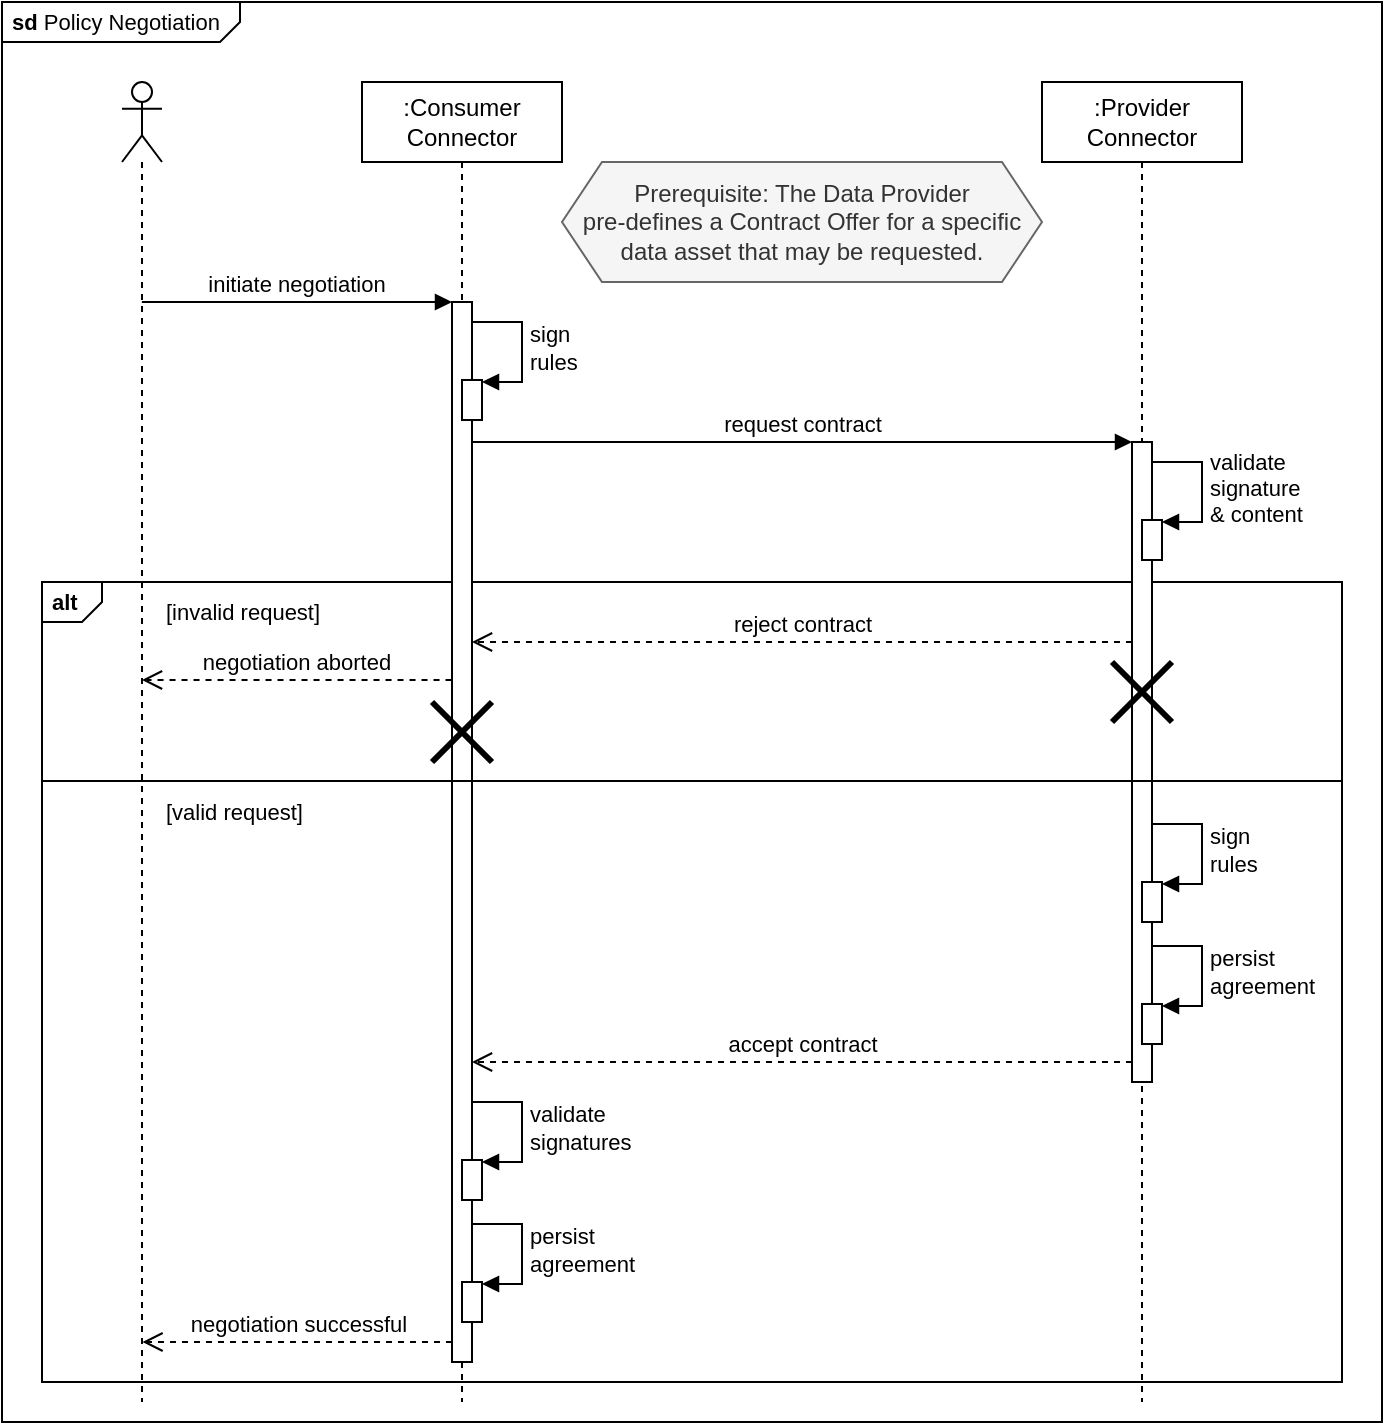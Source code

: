 <mxfile version="16.4.0" type="device"><diagram id="tE_fqfM_la-XXKDRrsFT" name="Page-1"><mxGraphModel dx="1102" dy="865" grid="1" gridSize="10" guides="1" tooltips="1" connect="1" arrows="1" fold="1" page="1" pageScale="1" pageWidth="827" pageHeight="1169" math="0" shadow="0"><root><mxCell id="0"/><mxCell id="1" parent="0"/><mxCell id="YNL5BcN-_HgcnTqoEjPw-4" value="&lt;p style=&quot;margin: 0px ; margin-top: 4px ; margin-left: 5px ; text-align: left&quot;&gt;&lt;b&gt;sd&lt;/b&gt;  Policy Negotiation&lt;/p&gt;" style="html=1;shape=mxgraph.sysml.package;overflow=fill;labelX=119.69;align=left;spacingLeft=5;verticalAlign=top;spacingTop=-3;fontSize=11;fillColor=none;" parent="1" vertex="1"><mxGeometry y="40" width="690" height="710" as="geometry"/></mxCell><mxCell id="2CtGqb5mIchs0aXOwe0z-20" value="&lt;p style=&quot;margin: 4px 0px 0px 5px ; text-align: left ; font-size: 11px&quot;&gt;&lt;b&gt;alt&amp;nbsp;&lt;/b&gt;&lt;/p&gt;" style="html=1;shape=mxgraph.sysml.package;overflow=fill;labelX=30.42;align=left;spacingLeft=5;verticalAlign=top;spacingTop=-3;gradientColor=none;fillColor=none;fontSize=11;" parent="1" vertex="1"><mxGeometry x="20" y="330" width="650" height="400" as="geometry"/></mxCell><mxCell id="2CtGqb5mIchs0aXOwe0z-1" value="" style="shape=umlLifeline;participant=umlActor;perimeter=lifelinePerimeter;whiteSpace=wrap;html=1;container=1;collapsible=0;recursiveResize=0;verticalAlign=top;spacingTop=36;outlineConnect=0;" parent="1" vertex="1"><mxGeometry x="60" y="80" width="20" height="660" as="geometry"/></mxCell><mxCell id="2CtGqb5mIchs0aXOwe0z-3" value=":Consumer&lt;br&gt;Connector" style="shape=umlLifeline;perimeter=lifelinePerimeter;whiteSpace=wrap;html=1;container=1;collapsible=0;recursiveResize=0;outlineConnect=0;" parent="1" vertex="1"><mxGeometry x="180" y="80" width="100" height="660" as="geometry"/></mxCell><mxCell id="2CtGqb5mIchs0aXOwe0z-12" value="" style="html=1;points=[];perimeter=orthogonalPerimeter;" parent="2CtGqb5mIchs0aXOwe0z-3" vertex="1"><mxGeometry x="45" y="110" width="10" height="530" as="geometry"/></mxCell><mxCell id="k6yisNc5gz9uxQoMy3nS-1" value="" style="html=1;points=[];perimeter=orthogonalPerimeter;fontSize=11;fillColor=#FFFFFF;gradientColor=none;" parent="2CtGqb5mIchs0aXOwe0z-3" vertex="1"><mxGeometry x="50" y="149" width="10" height="20" as="geometry"/></mxCell><mxCell id="k6yisNc5gz9uxQoMy3nS-2" value="sign&lt;br&gt;rules" style="edgeStyle=orthogonalEdgeStyle;html=1;align=left;spacingLeft=2;endArrow=block;rounded=0;entryX=1;entryY=0;fontSize=11;" parent="2CtGqb5mIchs0aXOwe0z-3" edge="1"><mxGeometry relative="1" as="geometry"><mxPoint x="55" y="120" as="sourcePoint"/><Array as="points"><mxPoint x="80" y="120"/></Array><mxPoint x="60" y="150" as="targetPoint"/></mxGeometry></mxCell><mxCell id="k6yisNc5gz9uxQoMy3nS-7" value="" style="html=1;points=[];perimeter=orthogonalPerimeter;fontSize=11;fillColor=#FFFFFF;gradientColor=none;" parent="2CtGqb5mIchs0aXOwe0z-3" vertex="1"><mxGeometry x="50" y="539" width="10" height="20" as="geometry"/></mxCell><mxCell id="k6yisNc5gz9uxQoMy3nS-8" value="validate&lt;br&gt;signatures" style="edgeStyle=orthogonalEdgeStyle;html=1;align=left;spacingLeft=2;endArrow=block;rounded=0;entryX=1;entryY=0;fontSize=11;" parent="2CtGqb5mIchs0aXOwe0z-3" edge="1"><mxGeometry relative="1" as="geometry"><mxPoint x="55" y="510" as="sourcePoint"/><Array as="points"><mxPoint x="80" y="510"/></Array><mxPoint x="60" y="540" as="targetPoint"/></mxGeometry></mxCell><mxCell id="k6yisNc5gz9uxQoMy3nS-9" value="" style="html=1;points=[];perimeter=orthogonalPerimeter;fontSize=11;fillColor=#FFFFFF;gradientColor=none;" parent="2CtGqb5mIchs0aXOwe0z-3" vertex="1"><mxGeometry x="50" y="600" width="10" height="20" as="geometry"/></mxCell><mxCell id="k6yisNc5gz9uxQoMy3nS-10" value="persist&lt;br&gt;agreement" style="edgeStyle=orthogonalEdgeStyle;html=1;align=left;spacingLeft=2;endArrow=block;rounded=0;entryX=1;entryY=0;fontSize=11;" parent="2CtGqb5mIchs0aXOwe0z-3" edge="1"><mxGeometry relative="1" as="geometry"><mxPoint x="55" y="571" as="sourcePoint"/><Array as="points"><mxPoint x="80" y="571"/></Array><mxPoint x="60" y="601" as="targetPoint"/></mxGeometry></mxCell><mxCell id="2CtGqb5mIchs0aXOwe0z-14" value="negotiation successful" style="html=1;verticalAlign=bottom;endArrow=open;dashed=1;endSize=8;rounded=0;exitX=-0.031;exitY=0.975;exitDx=0;exitDy=0;exitPerimeter=0;" parent="2CtGqb5mIchs0aXOwe0z-3" edge="1"><mxGeometry relative="1" as="geometry"><mxPoint x="-109.761" y="630" as="targetPoint"/><mxPoint x="45.0" y="630" as="sourcePoint"/></mxGeometry></mxCell><mxCell id="2CtGqb5mIchs0aXOwe0z-4" value=":Provider&lt;br&gt;Connector" style="shape=umlLifeline;perimeter=lifelinePerimeter;whiteSpace=wrap;html=1;container=1;collapsible=0;recursiveResize=0;outlineConnect=0;" parent="1" vertex="1"><mxGeometry x="520" y="80" width="100" height="660" as="geometry"/></mxCell><mxCell id="2CtGqb5mIchs0aXOwe0z-15" value="" style="html=1;points=[];perimeter=orthogonalPerimeter;" parent="2CtGqb5mIchs0aXOwe0z-4" vertex="1"><mxGeometry x="45" y="180" width="10" height="320" as="geometry"/></mxCell><mxCell id="YNL5BcN-_HgcnTqoEjPw-17" value="" style="html=1;points=[];perimeter=orthogonalPerimeter;fontSize=11;fillColor=#FFFFFF;gradientColor=none;" parent="2CtGqb5mIchs0aXOwe0z-4" vertex="1"><mxGeometry x="50" y="400" width="10" height="20" as="geometry"/></mxCell><mxCell id="YNL5BcN-_HgcnTqoEjPw-18" value="sign&lt;br&gt;rules" style="edgeStyle=orthogonalEdgeStyle;html=1;align=left;spacingLeft=2;endArrow=block;rounded=0;entryX=1;entryY=0;fontSize=11;" parent="2CtGqb5mIchs0aXOwe0z-4" edge="1"><mxGeometry relative="1" as="geometry"><mxPoint x="55" y="371" as="sourcePoint"/><Array as="points"><mxPoint x="80" y="371"/></Array><mxPoint x="60" y="401" as="targetPoint"/></mxGeometry></mxCell><mxCell id="k6yisNc5gz9uxQoMy3nS-3" value="" style="html=1;points=[];perimeter=orthogonalPerimeter;fontSize=11;fillColor=#FFFFFF;gradientColor=none;" parent="2CtGqb5mIchs0aXOwe0z-4" vertex="1"><mxGeometry x="50" y="219" width="10" height="20" as="geometry"/></mxCell><mxCell id="k6yisNc5gz9uxQoMy3nS-4" value="validate&lt;br&gt;signature&lt;br&gt;&amp;amp; content" style="edgeStyle=orthogonalEdgeStyle;html=1;align=left;spacingLeft=2;endArrow=block;rounded=0;entryX=1;entryY=0;fontSize=11;" parent="2CtGqb5mIchs0aXOwe0z-4" edge="1"><mxGeometry relative="1" as="geometry"><mxPoint x="55" y="190" as="sourcePoint"/><Array as="points"><mxPoint x="80" y="190"/></Array><mxPoint x="60" y="220" as="targetPoint"/></mxGeometry></mxCell><mxCell id="k6yisNc5gz9uxQoMy3nS-5" value="" style="html=1;points=[];perimeter=orthogonalPerimeter;fontSize=11;fillColor=#FFFFFF;gradientColor=none;" parent="2CtGqb5mIchs0aXOwe0z-4" vertex="1"><mxGeometry x="50" y="461" width="10" height="20" as="geometry"/></mxCell><mxCell id="k6yisNc5gz9uxQoMy3nS-6" value="persist&lt;br&gt;agreement" style="edgeStyle=orthogonalEdgeStyle;html=1;align=left;spacingLeft=2;endArrow=block;rounded=0;entryX=1;entryY=0;fontSize=11;" parent="2CtGqb5mIchs0aXOwe0z-4" edge="1"><mxGeometry relative="1" as="geometry"><mxPoint x="55" y="432" as="sourcePoint"/><Array as="points"><mxPoint x="80" y="432"/></Array><mxPoint x="60" y="462" as="targetPoint"/></mxGeometry></mxCell><mxCell id="2CtGqb5mIchs0aXOwe0z-5" value="Prerequisite: The Data Provider &lt;br&gt;pre-defines a Contract Offer for a specific data asset that may be requested." style="shape=hexagon;perimeter=hexagonPerimeter2;whiteSpace=wrap;html=1;fixedSize=1;fillColor=#f5f5f5;fontColor=#333333;strokeColor=#666666;" parent="1" vertex="1"><mxGeometry x="280" y="120" width="240" height="60" as="geometry"/></mxCell><mxCell id="2CtGqb5mIchs0aXOwe0z-13" value="initiate negotiation" style="html=1;verticalAlign=bottom;endArrow=block;entryX=0;entryY=0;rounded=0;" parent="1" target="2CtGqb5mIchs0aXOwe0z-12" edge="1"><mxGeometry relative="1" as="geometry"><mxPoint x="69.929" y="190.0" as="sourcePoint"/></mxGeometry></mxCell><mxCell id="2CtGqb5mIchs0aXOwe0z-16" value="request contract" style="html=1;verticalAlign=bottom;endArrow=block;entryX=0;entryY=0;rounded=0;" parent="1" target="2CtGqb5mIchs0aXOwe0z-15" edge="1"><mxGeometry relative="1" as="geometry"><mxPoint x="235" y="260.0" as="sourcePoint"/></mxGeometry></mxCell><mxCell id="2CtGqb5mIchs0aXOwe0z-21" value="" style="endArrow=none;html=1;rounded=0;exitX=0;exitY=0.25;exitDx=0;exitDy=0;exitPerimeter=0;strokeWidth=1;entryX=1;entryY=0.25;entryDx=0;entryDy=0;entryPerimeter=0;" parent="1" edge="1"><mxGeometry width="50" height="50" relative="1" as="geometry"><mxPoint x="20" y="429.5" as="sourcePoint"/><mxPoint x="670" y="429.5" as="targetPoint"/></mxGeometry></mxCell><mxCell id="2CtGqb5mIchs0aXOwe0z-17" value="accept contract" style="html=1;verticalAlign=bottom;endArrow=open;dashed=1;endSize=8;exitX=0;exitY=0.95;rounded=0;" parent="1" edge="1"><mxGeometry relative="1" as="geometry"><mxPoint x="235" y="570.0" as="targetPoint"/><mxPoint x="565" y="570.0" as="sourcePoint"/></mxGeometry></mxCell><mxCell id="2CtGqb5mIchs0aXOwe0z-29" value="reject contract" style="html=1;verticalAlign=bottom;endArrow=open;dashed=1;endSize=8;rounded=0;fontSize=11;" parent="1" edge="1"><mxGeometry relative="1" as="geometry"><mxPoint x="565" y="360" as="sourcePoint"/><mxPoint x="235" y="360" as="targetPoint"/></mxGeometry></mxCell><mxCell id="2CtGqb5mIchs0aXOwe0z-30" value="" style="shape=umlDestroy;whiteSpace=wrap;html=1;strokeWidth=3;fontSize=11;fillColor=#FFFFFF;gradientColor=none;" parent="1" vertex="1"><mxGeometry x="555" y="370" width="30" height="30" as="geometry"/></mxCell><mxCell id="2CtGqb5mIchs0aXOwe0z-52" value="negotiation aborted" style="html=1;verticalAlign=bottom;endArrow=open;dashed=1;endSize=8;rounded=0;exitX=-0.031;exitY=0.975;exitDx=0;exitDy=0;exitPerimeter=0;" parent="1" edge="1"><mxGeometry relative="1" as="geometry"><mxPoint x="69.999" y="379.0" as="targetPoint"/><mxPoint x="224.76" y="379.0" as="sourcePoint"/></mxGeometry></mxCell><mxCell id="TY9Rv4WNxXMfEE6xXLbi-1" value="&lt;font style=&quot;font-size: 11px;&quot;&gt;[invalid request]&lt;/font&gt;" style="text;html=1;strokeColor=none;fillColor=none;align=left;verticalAlign=middle;whiteSpace=wrap;rounded=0;fontSize=11;" parent="1" vertex="1"><mxGeometry x="80" y="330" width="100" height="30" as="geometry"/></mxCell><mxCell id="TY9Rv4WNxXMfEE6xXLbi-2" value="" style="shape=umlDestroy;whiteSpace=wrap;html=1;strokeWidth=3;fontSize=11;fillColor=#FFFFFF;gradientColor=none;" parent="1" vertex="1"><mxGeometry x="215" y="390" width="30" height="30" as="geometry"/></mxCell><mxCell id="TY9Rv4WNxXMfEE6xXLbi-3" value="&lt;font style=&quot;font-size: 11px&quot;&gt;[valid request]&lt;/font&gt;" style="text;html=1;strokeColor=none;fillColor=none;align=left;verticalAlign=middle;whiteSpace=wrap;rounded=0;fontSize=11;" parent="1" vertex="1"><mxGeometry x="80" y="430" width="100" height="30" as="geometry"/></mxCell></root></mxGraphModel></diagram></mxfile>